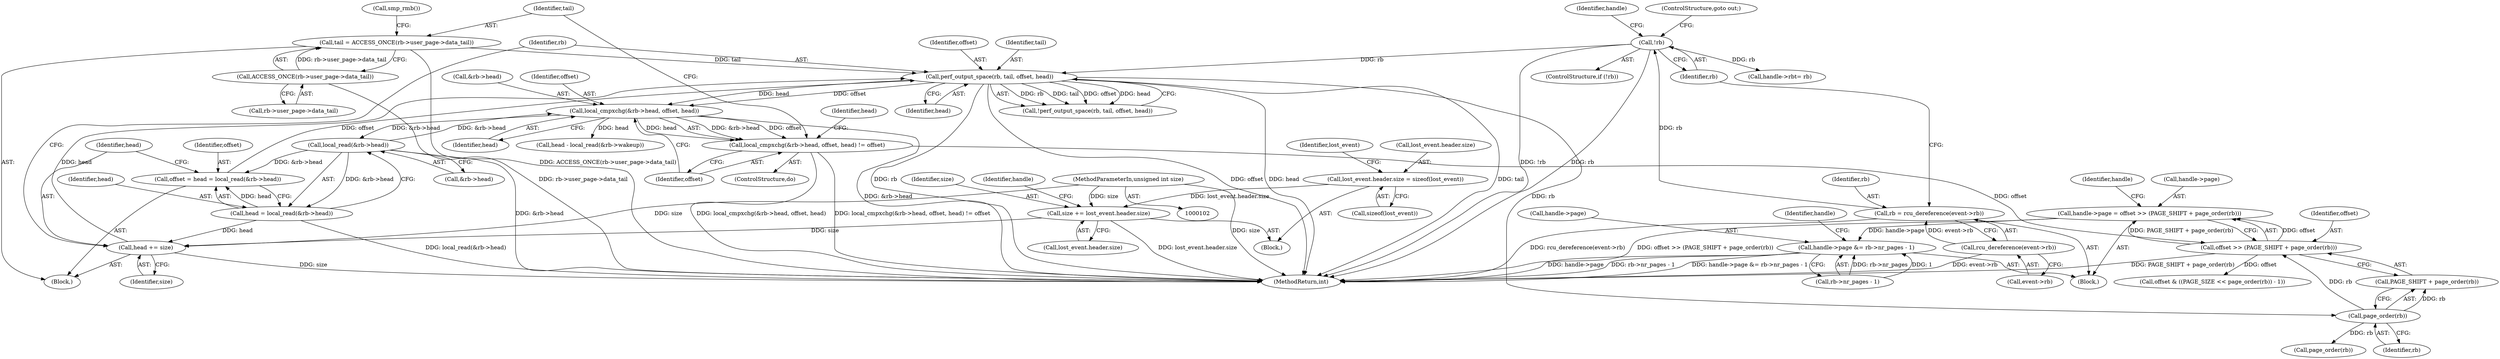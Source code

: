 digraph "0_linux_a8b0ca17b80e92faab46ee7179ba9e99ccb61233_68@integer" {
"1000252" [label="(Call,handle->page = offset >> (PAGE_SHIFT + page_order(rb)))"];
"1000256" [label="(Call,offset >> (PAGE_SHIFT + page_order(rb)))"];
"1000223" [label="(Call,local_cmpxchg(&rb->head, offset, head) != offset)"];
"1000224" [label="(Call,local_cmpxchg(&rb->head, offset, head))"];
"1000206" [label="(Call,local_read(&rb->head))"];
"1000217" [label="(Call,perf_output_space(rb, tail, offset, head))"];
"1000132" [label="(Call,!rb)"];
"1000125" [label="(Call,rb = rcu_dereference(event->rb))"];
"1000127" [label="(Call,rcu_dereference(event->rb))"];
"1000193" [label="(Call,tail = ACCESS_ONCE(rb->user_page->data_tail))"];
"1000195" [label="(Call,ACCESS_ONCE(rb->user_page->data_tail))"];
"1000202" [label="(Call,offset = head = local_read(&rb->head))"];
"1000204" [label="(Call,head = local_read(&rb->head))"];
"1000211" [label="(Call,head += size)"];
"1000182" [label="(Call,size += lost_event.header.size)"];
"1000166" [label="(Call,lost_event.header.size = sizeof(lost_event))"];
"1000105" [label="(MethodParameterIn,unsigned int size)"];
"1000260" [label="(Call,page_order(rb))"];
"1000262" [label="(Call,handle->page &= rb->nr_pages - 1)"];
"1000224" [label="(Call,local_cmpxchg(&rb->head, offset, head))"];
"1000204" [label="(Call,head = local_read(&rb->head))"];
"1000258" [label="(Call,PAGE_SHIFT + page_order(rb))"];
"1000133" [label="(Identifier,rb)"];
"1000190" [label="(Identifier,handle)"];
"1000177" [label="(Identifier,lost_event)"];
"1000194" [label="(Identifier,tail)"];
"1000192" [label="(Block,)"];
"1000275" [label="(Call,offset & ((PAGE_SIZE << page_order(rb)) - 1))"];
"1000280" [label="(Call,page_order(rb))"];
"1000137" [label="(Identifier,handle)"];
"1000128" [label="(Call,event->rb)"];
"1000220" [label="(Identifier,offset)"];
"1000218" [label="(Identifier,rb)"];
"1000134" [label="(ControlStructure,goto out;)"];
"1000252" [label="(Call,handle->page = offset >> (PAGE_SHIFT + page_order(rb)))"];
"1000184" [label="(Call,lost_event.header.size)"];
"1000263" [label="(Call,handle->page)"];
"1000195" [label="(Call,ACCESS_ONCE(rb->user_page->data_tail))"];
"1000203" [label="(Identifier,offset)"];
"1000264" [label="(Identifier,handle)"];
"1000125" [label="(Call,rb = rcu_dereference(event->rb))"];
"1000253" [label="(Call,handle->page)"];
"1000166" [label="(Call,lost_event.header.size = sizeof(lost_event))"];
"1000212" [label="(Identifier,head)"];
"1000182" [label="(Call,size += lost_event.header.size)"];
"1000230" [label="(Identifier,head)"];
"1000257" [label="(Identifier,offset)"];
"1000191" [label="(ControlStructure,do)"];
"1000261" [label="(Identifier,rb)"];
"1000105" [label="(MethodParameterIn,unsigned int size)"];
"1000256" [label="(Call,offset >> (PAGE_SHIFT + page_order(rb)))"];
"1000219" [label="(Identifier,tail)"];
"1000266" [label="(Call,rb->nr_pages - 1)"];
"1000211" [label="(Call,head += size)"];
"1000217" [label="(Call,perf_output_space(rb, tail, offset, head))"];
"1000234" [label="(Call,head - local_read(&rb->wakeup))"];
"1000127" [label="(Call,rcu_dereference(event->rb))"];
"1000183" [label="(Identifier,size)"];
"1000126" [label="(Identifier,rb)"];
"1000229" [label="(Identifier,offset)"];
"1000205" [label="(Identifier,head)"];
"1000201" [label="(Call,smp_rmb())"];
"1000213" [label="(Identifier,size)"];
"1000370" [label="(MethodReturn,int)"];
"1000107" [label="(Block,)"];
"1000135" [label="(Call,handle->rb\t= rb)"];
"1000273" [label="(Identifier,handle)"];
"1000235" [label="(Identifier,head)"];
"1000231" [label="(Identifier,offset)"];
"1000260" [label="(Call,page_order(rb))"];
"1000221" [label="(Identifier,head)"];
"1000206" [label="(Call,local_read(&rb->head))"];
"1000196" [label="(Call,rb->user_page->data_tail)"];
"1000223" [label="(Call,local_cmpxchg(&rb->head, offset, head) != offset)"];
"1000132" [label="(Call,!rb)"];
"1000225" [label="(Call,&rb->head)"];
"1000216" [label="(Call,!perf_output_space(rb, tail, offset, head))"];
"1000172" [label="(Call,sizeof(lost_event))"];
"1000202" [label="(Call,offset = head = local_read(&rb->head))"];
"1000193" [label="(Call,tail = ACCESS_ONCE(rb->user_page->data_tail))"];
"1000131" [label="(ControlStructure,if (!rb))"];
"1000167" [label="(Call,lost_event.header.size)"];
"1000165" [label="(Block,)"];
"1000207" [label="(Call,&rb->head)"];
"1000262" [label="(Call,handle->page &= rb->nr_pages - 1)"];
"1000252" -> "1000107"  [label="AST: "];
"1000252" -> "1000256"  [label="CFG: "];
"1000253" -> "1000252"  [label="AST: "];
"1000256" -> "1000252"  [label="AST: "];
"1000264" -> "1000252"  [label="CFG: "];
"1000252" -> "1000370"  [label="DDG: offset >> (PAGE_SHIFT + page_order(rb))"];
"1000256" -> "1000252"  [label="DDG: offset"];
"1000256" -> "1000252"  [label="DDG: PAGE_SHIFT + page_order(rb)"];
"1000252" -> "1000262"  [label="DDG: handle->page"];
"1000256" -> "1000258"  [label="CFG: "];
"1000257" -> "1000256"  [label="AST: "];
"1000258" -> "1000256"  [label="AST: "];
"1000256" -> "1000370"  [label="DDG: PAGE_SHIFT + page_order(rb)"];
"1000223" -> "1000256"  [label="DDG: offset"];
"1000260" -> "1000256"  [label="DDG: rb"];
"1000256" -> "1000275"  [label="DDG: offset"];
"1000223" -> "1000191"  [label="AST: "];
"1000223" -> "1000231"  [label="CFG: "];
"1000224" -> "1000223"  [label="AST: "];
"1000231" -> "1000223"  [label="AST: "];
"1000194" -> "1000223"  [label="CFG: "];
"1000235" -> "1000223"  [label="CFG: "];
"1000223" -> "1000370"  [label="DDG: local_cmpxchg(&rb->head, offset, head) != offset"];
"1000223" -> "1000370"  [label="DDG: local_cmpxchg(&rb->head, offset, head)"];
"1000224" -> "1000223"  [label="DDG: &rb->head"];
"1000224" -> "1000223"  [label="DDG: offset"];
"1000224" -> "1000223"  [label="DDG: head"];
"1000224" -> "1000230"  [label="CFG: "];
"1000225" -> "1000224"  [label="AST: "];
"1000229" -> "1000224"  [label="AST: "];
"1000230" -> "1000224"  [label="AST: "];
"1000231" -> "1000224"  [label="CFG: "];
"1000224" -> "1000370"  [label="DDG: &rb->head"];
"1000224" -> "1000206"  [label="DDG: &rb->head"];
"1000206" -> "1000224"  [label="DDG: &rb->head"];
"1000217" -> "1000224"  [label="DDG: offset"];
"1000217" -> "1000224"  [label="DDG: head"];
"1000224" -> "1000234"  [label="DDG: head"];
"1000206" -> "1000204"  [label="AST: "];
"1000206" -> "1000207"  [label="CFG: "];
"1000207" -> "1000206"  [label="AST: "];
"1000204" -> "1000206"  [label="CFG: "];
"1000206" -> "1000370"  [label="DDG: &rb->head"];
"1000206" -> "1000202"  [label="DDG: &rb->head"];
"1000206" -> "1000204"  [label="DDG: &rb->head"];
"1000217" -> "1000216"  [label="AST: "];
"1000217" -> "1000221"  [label="CFG: "];
"1000218" -> "1000217"  [label="AST: "];
"1000219" -> "1000217"  [label="AST: "];
"1000220" -> "1000217"  [label="AST: "];
"1000221" -> "1000217"  [label="AST: "];
"1000216" -> "1000217"  [label="CFG: "];
"1000217" -> "1000370"  [label="DDG: head"];
"1000217" -> "1000370"  [label="DDG: tail"];
"1000217" -> "1000370"  [label="DDG: rb"];
"1000217" -> "1000370"  [label="DDG: offset"];
"1000217" -> "1000216"  [label="DDG: rb"];
"1000217" -> "1000216"  [label="DDG: tail"];
"1000217" -> "1000216"  [label="DDG: offset"];
"1000217" -> "1000216"  [label="DDG: head"];
"1000132" -> "1000217"  [label="DDG: rb"];
"1000193" -> "1000217"  [label="DDG: tail"];
"1000202" -> "1000217"  [label="DDG: offset"];
"1000211" -> "1000217"  [label="DDG: head"];
"1000217" -> "1000260"  [label="DDG: rb"];
"1000132" -> "1000131"  [label="AST: "];
"1000132" -> "1000133"  [label="CFG: "];
"1000133" -> "1000132"  [label="AST: "];
"1000134" -> "1000132"  [label="CFG: "];
"1000137" -> "1000132"  [label="CFG: "];
"1000132" -> "1000370"  [label="DDG: !rb"];
"1000132" -> "1000370"  [label="DDG: rb"];
"1000125" -> "1000132"  [label="DDG: rb"];
"1000132" -> "1000135"  [label="DDG: rb"];
"1000125" -> "1000107"  [label="AST: "];
"1000125" -> "1000127"  [label="CFG: "];
"1000126" -> "1000125"  [label="AST: "];
"1000127" -> "1000125"  [label="AST: "];
"1000133" -> "1000125"  [label="CFG: "];
"1000125" -> "1000370"  [label="DDG: rcu_dereference(event->rb)"];
"1000127" -> "1000125"  [label="DDG: event->rb"];
"1000127" -> "1000128"  [label="CFG: "];
"1000128" -> "1000127"  [label="AST: "];
"1000127" -> "1000370"  [label="DDG: event->rb"];
"1000193" -> "1000192"  [label="AST: "];
"1000193" -> "1000195"  [label="CFG: "];
"1000194" -> "1000193"  [label="AST: "];
"1000195" -> "1000193"  [label="AST: "];
"1000201" -> "1000193"  [label="CFG: "];
"1000193" -> "1000370"  [label="DDG: ACCESS_ONCE(rb->user_page->data_tail)"];
"1000195" -> "1000193"  [label="DDG: rb->user_page->data_tail"];
"1000195" -> "1000196"  [label="CFG: "];
"1000196" -> "1000195"  [label="AST: "];
"1000195" -> "1000370"  [label="DDG: rb->user_page->data_tail"];
"1000202" -> "1000192"  [label="AST: "];
"1000202" -> "1000204"  [label="CFG: "];
"1000203" -> "1000202"  [label="AST: "];
"1000204" -> "1000202"  [label="AST: "];
"1000212" -> "1000202"  [label="CFG: "];
"1000204" -> "1000202"  [label="DDG: head"];
"1000205" -> "1000204"  [label="AST: "];
"1000204" -> "1000370"  [label="DDG: local_read(&rb->head)"];
"1000204" -> "1000211"  [label="DDG: head"];
"1000211" -> "1000192"  [label="AST: "];
"1000211" -> "1000213"  [label="CFG: "];
"1000212" -> "1000211"  [label="AST: "];
"1000213" -> "1000211"  [label="AST: "];
"1000218" -> "1000211"  [label="CFG: "];
"1000211" -> "1000370"  [label="DDG: size"];
"1000182" -> "1000211"  [label="DDG: size"];
"1000105" -> "1000211"  [label="DDG: size"];
"1000182" -> "1000165"  [label="AST: "];
"1000182" -> "1000184"  [label="CFG: "];
"1000183" -> "1000182"  [label="AST: "];
"1000184" -> "1000182"  [label="AST: "];
"1000190" -> "1000182"  [label="CFG: "];
"1000182" -> "1000370"  [label="DDG: lost_event.header.size"];
"1000166" -> "1000182"  [label="DDG: lost_event.header.size"];
"1000105" -> "1000182"  [label="DDG: size"];
"1000166" -> "1000165"  [label="AST: "];
"1000166" -> "1000172"  [label="CFG: "];
"1000167" -> "1000166"  [label="AST: "];
"1000172" -> "1000166"  [label="AST: "];
"1000177" -> "1000166"  [label="CFG: "];
"1000105" -> "1000102"  [label="AST: "];
"1000105" -> "1000370"  [label="DDG: size"];
"1000260" -> "1000258"  [label="AST: "];
"1000260" -> "1000261"  [label="CFG: "];
"1000261" -> "1000260"  [label="AST: "];
"1000258" -> "1000260"  [label="CFG: "];
"1000260" -> "1000258"  [label="DDG: rb"];
"1000260" -> "1000280"  [label="DDG: rb"];
"1000262" -> "1000107"  [label="AST: "];
"1000262" -> "1000266"  [label="CFG: "];
"1000263" -> "1000262"  [label="AST: "];
"1000266" -> "1000262"  [label="AST: "];
"1000273" -> "1000262"  [label="CFG: "];
"1000262" -> "1000370"  [label="DDG: handle->page &= rb->nr_pages - 1"];
"1000262" -> "1000370"  [label="DDG: handle->page"];
"1000262" -> "1000370"  [label="DDG: rb->nr_pages - 1"];
"1000266" -> "1000262"  [label="DDG: rb->nr_pages"];
"1000266" -> "1000262"  [label="DDG: 1"];
}
